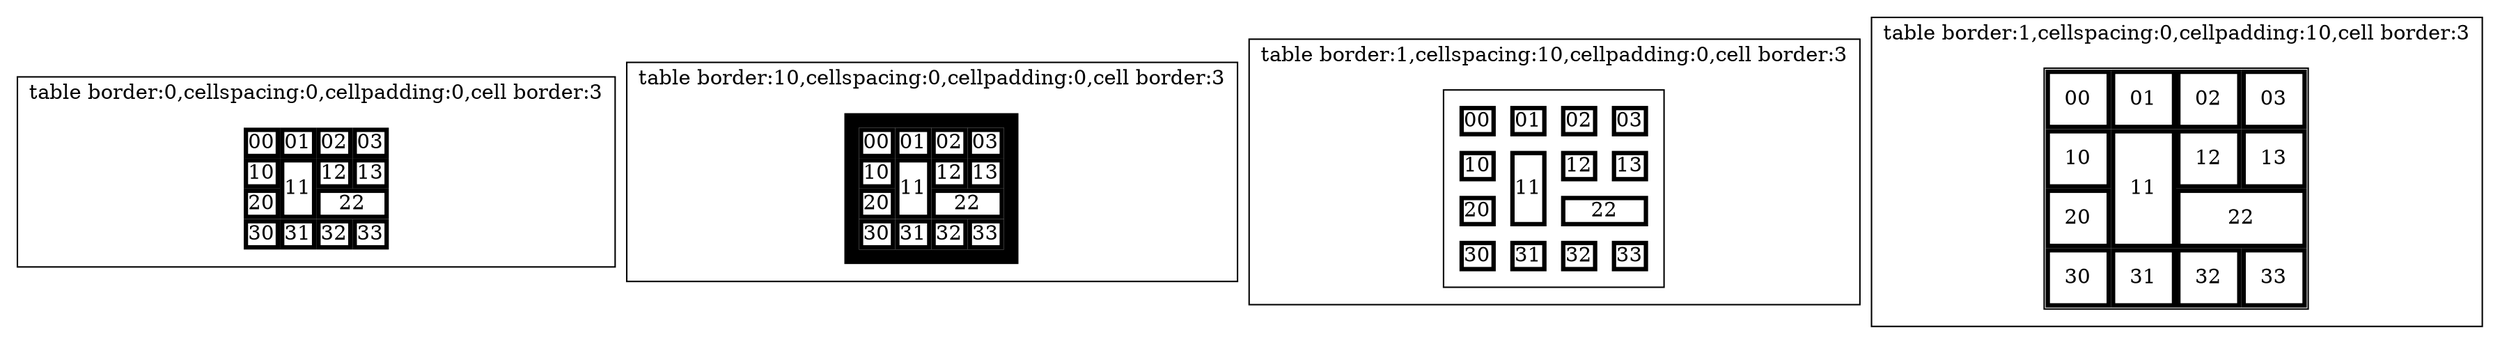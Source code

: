 digraph G {
 subgraph cluster_base{
 label = "table border:0,cellspacing:0,cellpadding:0,cell border:3";
 node [shape=plaintext]
 tbl0001 [label=<
 <TABLE border="0" cellspacing="0" cellpadding="0">
  <TR><TD border="3">00</TD><TD border="3">01</TD><TD border="3">02</TD><TD border="3">03</TD></TR>
  <TR><TD border="3">10</TD><TD border="3" rowspan="2">11</TD><TD border="3">12</TD><TD border="3">13</TD></TR>
  <TR><TD border="3">20</TD><TD border="3" colspan="2">22</TD></TR>
  <TR><TD border="3">30</TD><TD border="3">31</TD><TD border="3">32</TD><TD border="3">33</TD></TR>
</TABLE>>];
}

 subgraph cluster_table_border {
 label="table border:10,cellspacing:0,cellpadding:0,cell border:3";
 node [shape=plaintext]
 tbl1001 [label=<
 <TABLE border="10" cellspacing="0" cellpadding="0">
  <TR><TD border="3">00</TD><TD border="3">01</TD><TD border="3">02</TD><TD border="3">03</TD></TR>
  <TR><TD border="3">10</TD><TD border="3" rowspan="2">11</TD><TD border="3">12</TD><TD border="3">13</TD></TR>
  <TR><TD border="3">20</TD><TD border="3" colspan="2">22</TD></TR>
  <TR><TD border="3">30</TD><TD border="3">31</TD><TD border="3">32</TD><TD border="3">33</TD></TR>
</TABLE>>];
}

 subgraph cluster_cellspacing {
 label="table border:1,cellspacing:10,cellpadding:0,cell border:3";
 node [shape=plaintext]
 tbl1101 [label=<
 <TABLE border="1" cellspacing="10" cellpadding="0">
  <TR><TD border="3">00</TD><TD border="3">01</TD><TD border="3">02</TD><TD border="3">03</TD></TR>
  <TR><TD border="3">10</TD><TD border="3" rowspan="2">11</TD><TD border="3">12</TD><TD border="3">13</TD></TR>
  <TR><TD border="3">20</TD><TD border="3" colspan="2">22</TD></TR>
  <TR><TD border="3">30</TD><TD border="3">31</TD><TD border="3">32</TD><TD border="3">33</TD></TR>
</TABLE>>];
}

 subgraph cluster_cellpadding {
 label="table border:1,cellspacing:0,cellpadding:10,cell border:3";
 node [shape=plaintext]
 tbl1011 [label=<
 <TABLE border="1" cellspacing="0" cellpadding="10">
  <TR><TD border="3">00</TD><TD border="3">01</TD><TD border="3">02</TD><TD border="3">03</TD></TR>
  <TR><TD border="3">10</TD><TD border="3" rowspan="2">11</TD><TD border="3">12</TD><TD border="3">13</TD></TR>
  <TR><TD border="3">20</TD><TD border="3" colspan="2">22</TD></TR>
  <TR><TD border="3">30</TD><TD border="3">31</TD><TD border="3">32</TD><TD border="3">33</TD></TR>
</TABLE>>];
}

} 
